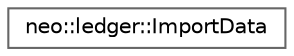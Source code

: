 digraph "Graphical Class Hierarchy"
{
 // LATEX_PDF_SIZE
  bgcolor="transparent";
  edge [fontname=Helvetica,fontsize=10,labelfontname=Helvetica,labelfontsize=10];
  node [fontname=Helvetica,fontsize=10,shape=box,height=0.2,width=0.4];
  rankdir="LR";
  Node0 [id="Node000000",label="neo::ledger::ImportData",height=0.2,width=0.4,color="grey40", fillcolor="white", style="filled",URL="$structneo_1_1ledger_1_1_import_data.html",tooltip="Data for block import operations."];
}
